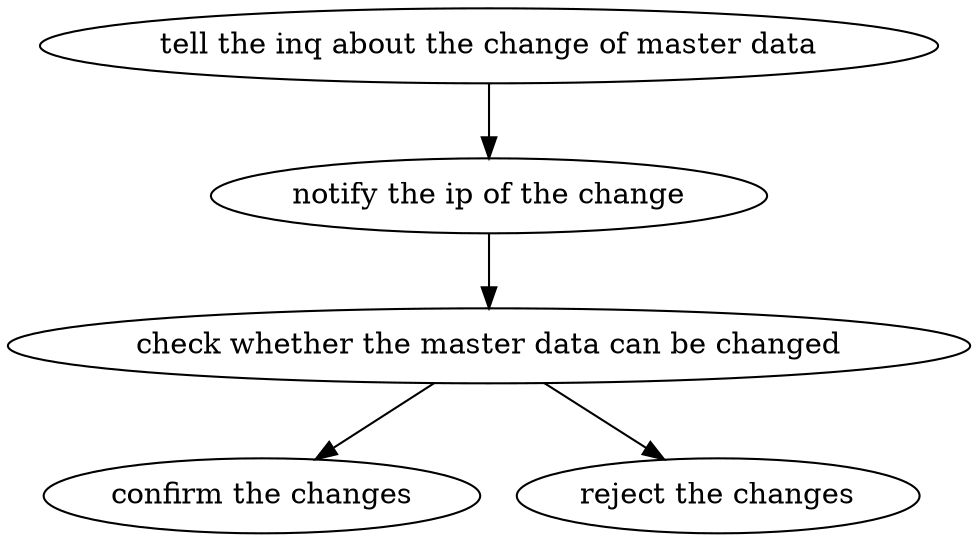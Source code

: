 strict digraph "doc-10.12" {
	graph [name="doc-10.12"];
	"tell the inq about the change of master data"	[attrs="{'type': 'Activity', 'label': 'tell the inq about the change of master data'}"];
	"notify the ip of the change"	[attrs="{'type': 'Activity', 'label': 'notify the ip of the change'}"];
	"tell the inq about the change of master data" -> "notify the ip of the change"	[attrs="{'type': 'flow', 'label': 'flow'}"];
	"check whether the master data can be changed"	[attrs="{'type': 'Activity', 'label': 'check whether the master data can be changed'}"];
	"notify the ip of the change" -> "check whether the master data can be changed"	[attrs="{'type': 'flow', 'label': 'flow'}"];
	"confirm the changes"	[attrs="{'type': 'Activity', 'label': 'confirm the changes'}"];
	"check whether the master data can be changed" -> "confirm the changes"	[attrs="{'type': 'flow', 'label': 'flow'}"];
	"reject the changes"	[attrs="{'type': 'Activity', 'label': 'reject the changes'}"];
	"check whether the master data can be changed" -> "reject the changes"	[attrs="{'type': 'flow', 'label': 'flow'}"];
}
